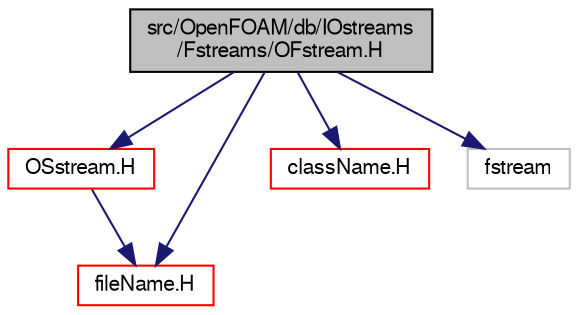 digraph "src/OpenFOAM/db/IOstreams/Fstreams/OFstream.H"
{
  bgcolor="transparent";
  edge [fontname="FreeSans",fontsize="10",labelfontname="FreeSans",labelfontsize="10"];
  node [fontname="FreeSans",fontsize="10",shape=record];
  Node0 [label="src/OpenFOAM/db/IOstreams\l/Fstreams/OFstream.H",height=0.2,width=0.4,color="black", fillcolor="grey75", style="filled", fontcolor="black"];
  Node0 -> Node1 [color="midnightblue",fontsize="10",style="solid",fontname="FreeSans"];
  Node1 [label="OSstream.H",height=0.2,width=0.4,color="red",URL="$a09182.html"];
  Node1 -> Node29 [color="midnightblue",fontsize="10",style="solid",fontname="FreeSans"];
  Node29 [label="fileName.H",height=0.2,width=0.4,color="red",URL="$a12584.html"];
  Node0 -> Node29 [color="midnightblue",fontsize="10",style="solid",fontname="FreeSans"];
  Node0 -> Node35 [color="midnightblue",fontsize="10",style="solid",fontname="FreeSans"];
  Node35 [label="className.H",height=0.2,width=0.4,color="red",URL="$a09335.html",tooltip="Macro definitions for declaring ClassName(), NamespaceName(), etc. "];
  Node0 -> Node39 [color="midnightblue",fontsize="10",style="solid",fontname="FreeSans"];
  Node39 [label="fstream",height=0.2,width=0.4,color="grey75"];
}
